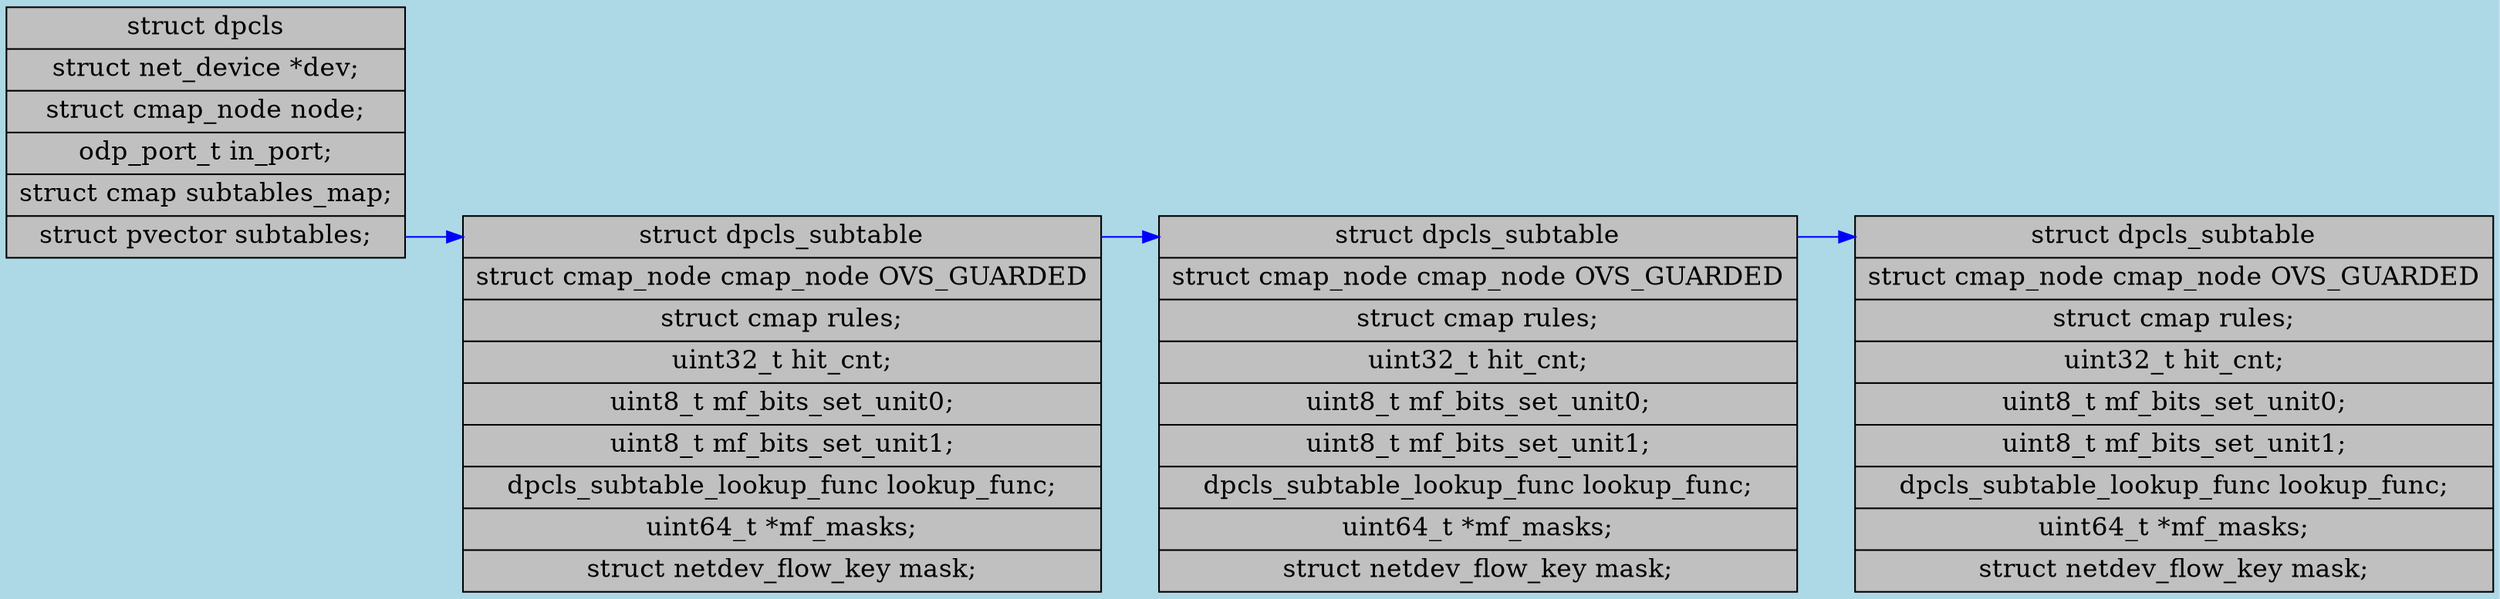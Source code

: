 digraph g {
graph [
rankdir = "LR"
bgcolor = "lightblue"
style="filled"
gradientangle = 270];
node [
fontsize = "16"
shape = "ellipse"
style="filled"
gradientangle=90
];
edge [
];
#--------------------------------------------------------------------------------------------------------------------------------

## Part 1: vport instance

"dpcls" [
  label = "<f0> struct dpcls\
    | <f1> struct net_device *dev; \
    | <f2> struct cmap_node node;
    | <f3> odp_port_t in_port;
    | <f4> struct cmap subtables_map;
    | <f5> struct pvector subtables;
  "
  shape = "record"
  gradientangle="90"
  fillcolor = "gray"
];

"dpcls_subtable1" [
  label = "<f0> struct dpcls_subtable\
    | <f1> struct cmap_node cmap_node OVS_GUARDED \
    | <f1> struct cmap rules; \
    | <f1> uint32_t hit_cnt; \
    | <f1> uint8_t mf_bits_set_unit0; \
    | <f1> uint8_t mf_bits_set_unit1; \
    | <f1> dpcls_subtable_lookup_func lookup_func; \
    | <f1> uint64_t *mf_masks; \
    | <f1> struct netdev_flow_key mask; \
  "
  shape = "record"
  gradientangle="90"
  fillcolor = "gray"
];
"dpcls_subtable2" [
  label = "<f0> struct dpcls_subtable\
    | <f1> struct cmap_node cmap_node OVS_GUARDED \
    | <f1> struct cmap rules; \
    | <f1> uint32_t hit_cnt; \
    | <f1> uint8_t mf_bits_set_unit0; \
    | <f1> uint8_t mf_bits_set_unit1; \
    | <f1> dpcls_subtable_lookup_func lookup_func; \
    | <f1> uint64_t *mf_masks; \
    | <f1> struct netdev_flow_key mask; \
  "
  shape = "record"
  gradientangle="90"
  fillcolor = "gray"
];

"dpcls_subtable3" [
  label = "<f0> struct dpcls_subtable\
    | <f1> struct cmap_node cmap_node OVS_GUARDED \
    | <f1> struct cmap rules; \
    | <f1> uint32_t hit_cnt; \
    | <f1> uint8_t mf_bits_set_unit0; \
    | <f1> uint8_t mf_bits_set_unit1; \
    | <f1> dpcls_subtable_lookup_func lookup_func; \
    | <f1> uint64_t *mf_masks; \
    | <f1> struct netdev_flow_key mask; \
  "
  shape = "record"
  gradientangle="90"
  fillcolor = "gray"
];

"dpcls":f5 -> "dpcls_subtable1":f0 -> "dpcls_subtable2":f0 -> "dpcls_subtable3":f0[
id = 1011, color="blue"
]
#--------------------------------------------------------------------------------------------------------------------------------
}
